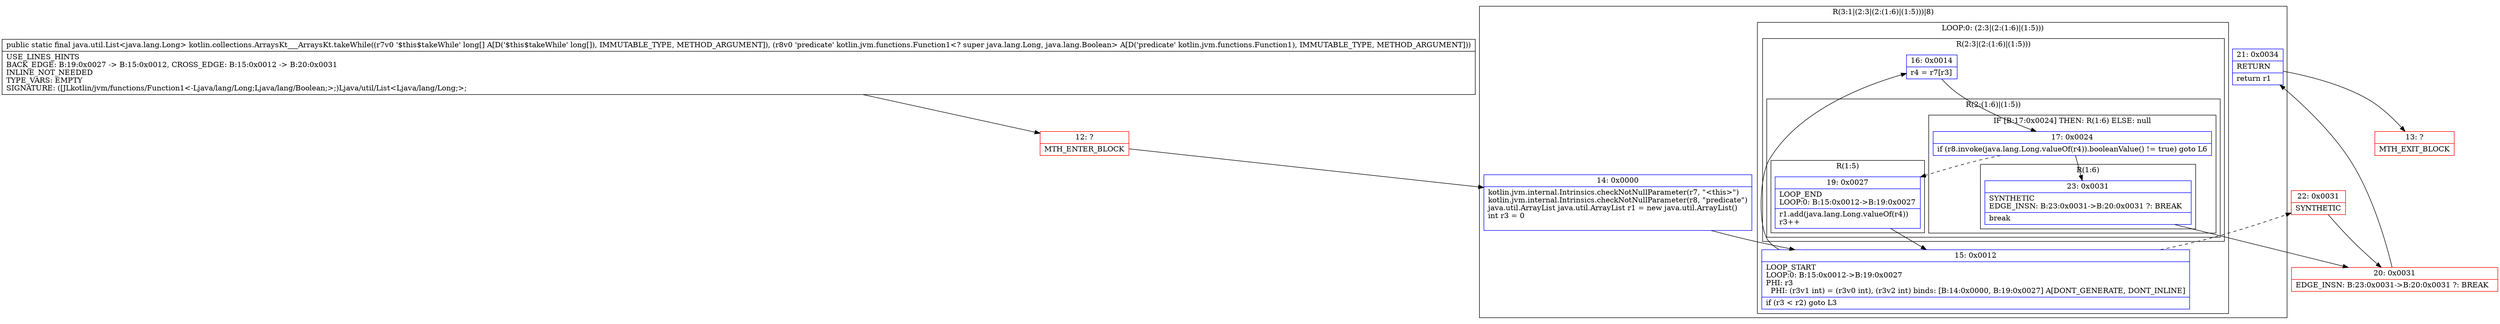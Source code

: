 digraph "CFG forkotlin.collections.ArraysKt___ArraysKt.takeWhile([JLkotlin\/jvm\/functions\/Function1;)Ljava\/util\/List;" {
subgraph cluster_Region_1298633820 {
label = "R(3:1|(2:3|(2:(1:6)|(1:5)))|8)";
node [shape=record,color=blue];
Node_14 [shape=record,label="{14\:\ 0x0000|kotlin.jvm.internal.Intrinsics.checkNotNullParameter(r7, \"\<this\>\")\lkotlin.jvm.internal.Intrinsics.checkNotNullParameter(r8, \"predicate\")\ljava.util.ArrayList java.util.ArrayList r1 = new java.util.ArrayList()\lint r3 = 0\l\l}"];
subgraph cluster_LoopRegion_220431401 {
label = "LOOP:0: (2:3|(2:(1:6)|(1:5)))";
node [shape=record,color=blue];
Node_15 [shape=record,label="{15\:\ 0x0012|LOOP_START\lLOOP:0: B:15:0x0012\-\>B:19:0x0027\lPHI: r3 \l  PHI: (r3v1 int) = (r3v0 int), (r3v2 int) binds: [B:14:0x0000, B:19:0x0027] A[DONT_GENERATE, DONT_INLINE]\l|if (r3 \< r2) goto L3\l}"];
subgraph cluster_Region_125845274 {
label = "R(2:3|(2:(1:6)|(1:5)))";
node [shape=record,color=blue];
Node_16 [shape=record,label="{16\:\ 0x0014|r4 = r7[r3]\l}"];
subgraph cluster_Region_494117713 {
label = "R(2:(1:6)|(1:5))";
node [shape=record,color=blue];
subgraph cluster_IfRegion_1458382828 {
label = "IF [B:17:0x0024] THEN: R(1:6) ELSE: null";
node [shape=record,color=blue];
Node_17 [shape=record,label="{17\:\ 0x0024|if (r8.invoke(java.lang.Long.valueOf(r4)).booleanValue() != true) goto L6\l}"];
subgraph cluster_Region_1582537352 {
label = "R(1:6)";
node [shape=record,color=blue];
Node_23 [shape=record,label="{23\:\ 0x0031|SYNTHETIC\lEDGE_INSN: B:23:0x0031\-\>B:20:0x0031 ?: BREAK  \l|break\l}"];
}
}
subgraph cluster_Region_1337402496 {
label = "R(1:5)";
node [shape=record,color=blue];
Node_19 [shape=record,label="{19\:\ 0x0027|LOOP_END\lLOOP:0: B:15:0x0012\-\>B:19:0x0027\l|r1.add(java.lang.Long.valueOf(r4))\lr3++\l}"];
}
}
}
}
Node_21 [shape=record,label="{21\:\ 0x0034|RETURN\l|return r1\l}"];
}
Node_12 [shape=record,color=red,label="{12\:\ ?|MTH_ENTER_BLOCK\l}"];
Node_20 [shape=record,color=red,label="{20\:\ 0x0031|EDGE_INSN: B:23:0x0031\-\>B:20:0x0031 ?: BREAK  \l}"];
Node_13 [shape=record,color=red,label="{13\:\ ?|MTH_EXIT_BLOCK\l}"];
Node_22 [shape=record,color=red,label="{22\:\ 0x0031|SYNTHETIC\l}"];
MethodNode[shape=record,label="{public static final java.util.List\<java.lang.Long\> kotlin.collections.ArraysKt___ArraysKt.takeWhile((r7v0 '$this$takeWhile' long[] A[D('$this$takeWhile' long[]), IMMUTABLE_TYPE, METHOD_ARGUMENT]), (r8v0 'predicate' kotlin.jvm.functions.Function1\<? super java.lang.Long, java.lang.Boolean\> A[D('predicate' kotlin.jvm.functions.Function1), IMMUTABLE_TYPE, METHOD_ARGUMENT]))  | USE_LINES_HINTS\lBACK_EDGE: B:19:0x0027 \-\> B:15:0x0012, CROSS_EDGE: B:15:0x0012 \-\> B:20:0x0031\lINLINE_NOT_NEEDED\lTYPE_VARS: EMPTY\lSIGNATURE: ([JLkotlin\/jvm\/functions\/Function1\<\-Ljava\/lang\/Long;Ljava\/lang\/Boolean;\>;)Ljava\/util\/List\<Ljava\/lang\/Long;\>;\l}"];
MethodNode -> Node_12;Node_14 -> Node_15;
Node_15 -> Node_16;
Node_15 -> Node_22[style=dashed];
Node_16 -> Node_17;
Node_17 -> Node_19[style=dashed];
Node_17 -> Node_23;
Node_23 -> Node_20;
Node_19 -> Node_15;
Node_21 -> Node_13;
Node_12 -> Node_14;
Node_20 -> Node_21;
Node_22 -> Node_20;
}

